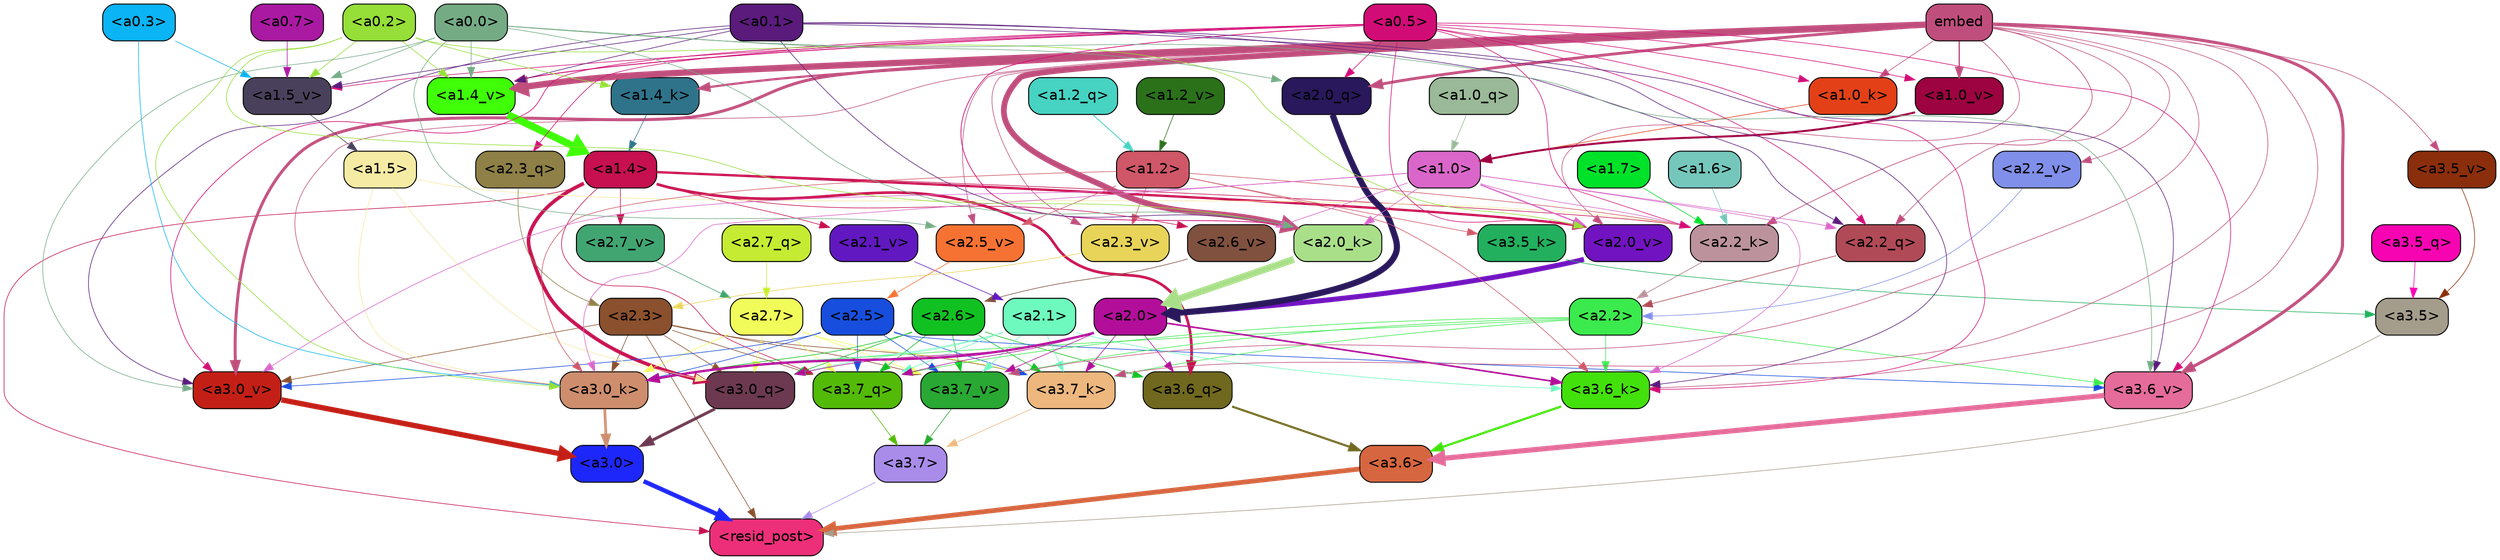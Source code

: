 strict digraph "" {
	graph [bgcolor=transparent,
		layout=dot,
		overlap=false,
		splines=true
	];
	"<a3.7>"	[color=black,
		fillcolor="#a98cea",
		fontname=Helvetica,
		shape=box,
		style="filled, rounded"];
	"<resid_post>"	[color=black,
		fillcolor="#ed2f79",
		fontname=Helvetica,
		shape=box,
		style="filled, rounded"];
	"<a3.7>" -> "<resid_post>"	[color="#a98cea",
		penwidth=0.6];
	"<a3.6>"	[color=black,
		fillcolor="#d6663f",
		fontname=Helvetica,
		shape=box,
		style="filled, rounded"];
	"<a3.6>" -> "<resid_post>"	[color="#d6663f",
		penwidth=4.6696330308914185];
	"<a3.5>"	[color=black,
		fillcolor="#a49d8b",
		fontname=Helvetica,
		shape=box,
		style="filled, rounded"];
	"<a3.5>" -> "<resid_post>"	[color="#a49d8b",
		penwidth=0.6];
	"<a3.0>"	[color=black,
		fillcolor="#1e27f9",
		fontname=Helvetica,
		shape=box,
		style="filled, rounded"];
	"<a3.0>" -> "<resid_post>"	[color="#1e27f9",
		penwidth=4.282557368278503];
	"<a2.3>"	[color=black,
		fillcolor="#8b502d",
		fontname=Helvetica,
		shape=box,
		style="filled, rounded"];
	"<a2.3>" -> "<resid_post>"	[color="#8b502d",
		penwidth=0.6];
	"<a3.7_q>"	[color=black,
		fillcolor="#53ba08",
		fontname=Helvetica,
		shape=box,
		style="filled, rounded"];
	"<a2.3>" -> "<a3.7_q>"	[color="#8b502d",
		penwidth=0.6];
	"<a3.0_q>"	[color=black,
		fillcolor="#6c3950",
		fontname=Helvetica,
		shape=box,
		style="filled, rounded"];
	"<a2.3>" -> "<a3.0_q>"	[color="#8b502d",
		penwidth=0.6];
	"<a3.7_k>"	[color=black,
		fillcolor="#edb77e",
		fontname=Helvetica,
		shape=box,
		style="filled, rounded"];
	"<a2.3>" -> "<a3.7_k>"	[color="#8b502d",
		penwidth=0.6];
	"<a3.0_k>"	[color=black,
		fillcolor="#ce8e6e",
		fontname=Helvetica,
		shape=box,
		style="filled, rounded"];
	"<a2.3>" -> "<a3.0_k>"	[color="#8b502d",
		penwidth=0.6];
	"<a3.7_v>"	[color=black,
		fillcolor="#29a833",
		fontname=Helvetica,
		shape=box,
		style="filled, rounded"];
	"<a2.3>" -> "<a3.7_v>"	[color="#8b502d",
		penwidth=0.6];
	"<a3.0_v>"	[color=black,
		fillcolor="#c41f16",
		fontname=Helvetica,
		shape=box,
		style="filled, rounded"];
	"<a2.3>" -> "<a3.0_v>"	[color="#8b502d",
		penwidth=0.6];
	"<a1.4>"	[color=black,
		fillcolor="#c6104f",
		fontname=Helvetica,
		shape=box,
		style="filled, rounded"];
	"<a1.4>" -> "<resid_post>"	[color="#c6104f",
		penwidth=0.6];
	"<a1.4>" -> "<a3.7_q>"	[color="#c6104f",
		penwidth=0.6];
	"<a3.6_q>"	[color=black,
		fillcolor="#70681e",
		fontname=Helvetica,
		shape=box,
		style="filled, rounded"];
	"<a1.4>" -> "<a3.6_q>"	[color="#c6104f",
		penwidth=2.6073555648326874];
	"<a1.4>" -> "<a3.0_q>"	[color="#c6104f",
		penwidth=3.4971605762839317];
	"<a2.2_k>"	[color=black,
		fillcolor="#bc939d",
		fontname=Helvetica,
		shape=box,
		style="filled, rounded"];
	"<a1.4>" -> "<a2.2_k>"	[color="#c6104f",
		penwidth=0.6];
	"<a2.7_v>"	[color=black,
		fillcolor="#41a572",
		fontname=Helvetica,
		shape=box,
		style="filled, rounded"];
	"<a1.4>" -> "<a2.7_v>"	[color="#c6104f",
		penwidth=0.6];
	"<a2.6_v>"	[color=black,
		fillcolor="#81513f",
		fontname=Helvetica,
		shape=box,
		style="filled, rounded"];
	"<a1.4>" -> "<a2.6_v>"	[color="#c6104f",
		penwidth=0.6];
	"<a2.1_v>"	[color=black,
		fillcolor="#6118c0",
		fontname=Helvetica,
		shape=box,
		style="filled, rounded"];
	"<a1.4>" -> "<a2.1_v>"	[color="#c6104f",
		penwidth=0.6];
	"<a2.0_v>"	[color=black,
		fillcolor="#7113c1",
		fontname=Helvetica,
		shape=box,
		style="filled, rounded"];
	"<a1.4>" -> "<a2.0_v>"	[color="#c6104f",
		penwidth=2.268670678138733];
	"<a3.7_q>" -> "<a3.7>"	[color="#53ba08",
		penwidth=0.6];
	"<a3.6_q>" -> "<a3.6>"	[color="#70681e",
		penwidth=2.03758105635643];
	"<a3.5_q>"	[color=black,
		fillcolor="#f704b2",
		fontname=Helvetica,
		shape=box,
		style="filled, rounded"];
	"<a3.5_q>" -> "<a3.5>"	[color="#f704b2",
		penwidth=0.6];
	"<a3.0_q>" -> "<a3.0>"	[color="#6c3950",
		penwidth=2.8638100624084473];
	"<a3.7_k>" -> "<a3.7>"	[color="#edb77e",
		penwidth=0.6];
	"<a3.6_k>"	[color=black,
		fillcolor="#43e10b",
		fontname=Helvetica,
		shape=box,
		style="filled, rounded"];
	"<a3.6_k>" -> "<a3.6>"	[color="#43e10b",
		penwidth=2.174198240041733];
	"<a3.5_k>"	[color=black,
		fillcolor="#22b05e",
		fontname=Helvetica,
		shape=box,
		style="filled, rounded"];
	"<a3.5_k>" -> "<a3.5>"	[color="#22b05e",
		penwidth=0.6];
	"<a3.0_k>" -> "<a3.0>"	[color="#ce8e6e",
		penwidth=2.6274144649505615];
	"<a3.7_v>" -> "<a3.7>"	[color="#29a833",
		penwidth=0.6];
	"<a3.6_v>"	[color=black,
		fillcolor="#e56c9a",
		fontname=Helvetica,
		shape=box,
		style="filled, rounded"];
	"<a3.6_v>" -> "<a3.6>"	[color="#e56c9a",
		penwidth=5.002329230308533];
	"<a3.5_v>"	[color=black,
		fillcolor="#8b2e0c",
		fontname=Helvetica,
		shape=box,
		style="filled, rounded"];
	"<a3.5_v>" -> "<a3.5>"	[color="#8b2e0c",
		penwidth=0.6];
	"<a3.0_v>" -> "<a3.0>"	[color="#c41f16",
		penwidth=5.188832879066467];
	"<a2.7>"	[color=black,
		fillcolor="#f1fc5a",
		fontname=Helvetica,
		shape=box,
		style="filled, rounded"];
	"<a2.7>" -> "<a3.7_q>"	[color="#f1fc5a",
		penwidth=0.6];
	"<a2.7>" -> "<a3.0_q>"	[color="#f1fc5a",
		penwidth=0.6];
	"<a2.7>" -> "<a3.7_k>"	[color="#f1fc5a",
		penwidth=0.6];
	"<a2.7>" -> "<a3.0_k>"	[color="#f1fc5a",
		penwidth=0.6];
	"<a2.7>" -> "<a3.7_v>"	[color="#f1fc5a",
		penwidth=0.6];
	"<a2.6>"	[color=black,
		fillcolor="#11c122",
		fontname=Helvetica,
		shape=box,
		style="filled, rounded"];
	"<a2.6>" -> "<a3.7_q>"	[color="#11c122",
		penwidth=0.6];
	"<a2.6>" -> "<a3.6_q>"	[color="#11c122",
		penwidth=0.6];
	"<a2.6>" -> "<a3.0_q>"	[color="#11c122",
		penwidth=0.6];
	"<a2.6>" -> "<a3.7_k>"	[color="#11c122",
		penwidth=0.6];
	"<a2.6>" -> "<a3.0_k>"	[color="#11c122",
		penwidth=0.6];
	"<a2.6>" -> "<a3.7_v>"	[color="#11c122",
		penwidth=0.6];
	"<a2.5>"	[color=black,
		fillcolor="#174edd",
		fontname=Helvetica,
		shape=box,
		style="filled, rounded"];
	"<a2.5>" -> "<a3.7_q>"	[color="#174edd",
		penwidth=0.6];
	"<a2.5>" -> "<a3.7_k>"	[color="#174edd",
		penwidth=0.6];
	"<a2.5>" -> "<a3.0_k>"	[color="#174edd",
		penwidth=0.6];
	"<a2.5>" -> "<a3.7_v>"	[color="#174edd",
		penwidth=0.6];
	"<a2.5>" -> "<a3.6_v>"	[color="#174edd",
		penwidth=0.6];
	"<a2.5>" -> "<a3.0_v>"	[color="#174edd",
		penwidth=0.6];
	"<a2.2>"	[color=black,
		fillcolor="#3bea4d",
		fontname=Helvetica,
		shape=box,
		style="filled, rounded"];
	"<a2.2>" -> "<a3.7_q>"	[color="#3bea4d",
		penwidth=0.6];
	"<a2.2>" -> "<a3.7_k>"	[color="#3bea4d",
		penwidth=0.6];
	"<a2.2>" -> "<a3.6_k>"	[color="#3bea4d",
		penwidth=0.6];
	"<a2.2>" -> "<a3.0_k>"	[color="#3bea4d",
		penwidth=0.6];
	"<a2.2>" -> "<a3.7_v>"	[color="#3bea4d",
		penwidth=0.6];
	"<a2.2>" -> "<a3.6_v>"	[color="#3bea4d",
		penwidth=0.6];
	"<a2.1>"	[color=black,
		fillcolor="#6efabe",
		fontname=Helvetica,
		shape=box,
		style="filled, rounded"];
	"<a2.1>" -> "<a3.7_q>"	[color="#6efabe",
		penwidth=0.6];
	"<a2.1>" -> "<a3.0_q>"	[color="#6efabe",
		penwidth=0.6];
	"<a2.1>" -> "<a3.7_k>"	[color="#6efabe",
		penwidth=0.6];
	"<a2.1>" -> "<a3.6_k>"	[color="#6efabe",
		penwidth=0.6];
	"<a2.1>" -> "<a3.0_k>"	[color="#6efabe",
		penwidth=0.6];
	"<a2.1>" -> "<a3.7_v>"	[color="#6efabe",
		penwidth=0.6];
	"<a2.0>"	[color=black,
		fillcolor="#b30e9a",
		fontname=Helvetica,
		shape=box,
		style="filled, rounded"];
	"<a2.0>" -> "<a3.7_q>"	[color="#b30e9a",
		penwidth=0.6];
	"<a2.0>" -> "<a3.6_q>"	[color="#b30e9a",
		penwidth=0.6];
	"<a2.0>" -> "<a3.0_q>"	[color="#b30e9a",
		penwidth=0.6];
	"<a2.0>" -> "<a3.7_k>"	[color="#b30e9a",
		penwidth=0.6];
	"<a2.0>" -> "<a3.6_k>"	[color="#b30e9a",
		penwidth=1.5568191409111023];
	"<a2.0>" -> "<a3.0_k>"	[color="#b30e9a",
		penwidth=2.270527422428131];
	"<a2.0>" -> "<a3.7_v>"	[color="#b30e9a",
		penwidth=0.6];
	"<a1.5>"	[color=black,
		fillcolor="#f6eba4",
		fontname=Helvetica,
		shape=box,
		style="filled, rounded"];
	"<a1.5>" -> "<a3.0_q>"	[color="#f6eba4",
		penwidth=0.6];
	"<a1.5>" -> "<a3.0_k>"	[color="#f6eba4",
		penwidth=0.6];
	"<a1.5>" -> "<a2.2_k>"	[color="#f6eba4",
		penwidth=0.6];
	embed	[color=black,
		fillcolor="#c04e7d",
		fontname=Helvetica,
		shape=box,
		style="filled, rounded"];
	embed -> "<a3.7_k>"	[color="#c04e7d",
		penwidth=0.6];
	embed -> "<a3.6_k>"	[color="#c04e7d",
		penwidth=0.6];
	embed -> "<a3.0_k>"	[color="#c04e7d",
		penwidth=0.6];
	embed -> "<a3.7_v>"	[color="#c04e7d",
		penwidth=0.6];
	embed -> "<a3.6_v>"	[color="#c04e7d",
		penwidth=2.9588699340820312];
	embed -> "<a3.5_v>"	[color="#c04e7d",
		penwidth=0.6];
	embed -> "<a3.0_v>"	[color="#c04e7d",
		penwidth=2.8686431646347046];
	"<a2.2_q>"	[color=black,
		fillcolor="#b14a57",
		fontname=Helvetica,
		shape=box,
		style="filled, rounded"];
	embed -> "<a2.2_q>"	[color="#c04e7d",
		penwidth=0.6];
	"<a2.0_q>"	[color=black,
		fillcolor="#29185b",
		fontname=Helvetica,
		shape=box,
		style="filled, rounded"];
	embed -> "<a2.0_q>"	[color="#c04e7d",
		penwidth=2.7617180347442627];
	embed -> "<a2.2_k>"	[color="#c04e7d",
		penwidth=0.67606520652771];
	"<a2.0_k>"	[color=black,
		fillcolor="#aadf8a",
		fontname=Helvetica,
		shape=box,
		style="filled, rounded"];
	embed -> "<a2.0_k>"	[color="#c04e7d",
		penwidth=5.615107178688049];
	"<a2.5_v>"	[color=black,
		fillcolor="#f67232",
		fontname=Helvetica,
		shape=box,
		style="filled, rounded"];
	embed -> "<a2.5_v>"	[color="#c04e7d",
		penwidth=0.6];
	"<a2.3_v>"	[color=black,
		fillcolor="#e8d458",
		fontname=Helvetica,
		shape=box,
		style="filled, rounded"];
	embed -> "<a2.3_v>"	[color="#c04e7d",
		penwidth=0.6];
	"<a2.2_v>"	[color=black,
		fillcolor="#808fe9",
		fontname=Helvetica,
		shape=box,
		style="filled, rounded"];
	embed -> "<a2.2_v>"	[color="#c04e7d",
		penwidth=0.6];
	embed -> "<a2.0_v>"	[color="#c04e7d",
		penwidth=0.6];
	"<a1.4_k>"	[color=black,
		fillcolor="#2f738b",
		fontname=Helvetica,
		shape=box,
		style="filled, rounded"];
	embed -> "<a1.4_k>"	[color="#c04e7d",
		penwidth=2.1468217372894287];
	"<a1.0_k>"	[color=black,
		fillcolor="#e34017",
		fontname=Helvetica,
		shape=box,
		style="filled, rounded"];
	embed -> "<a1.0_k>"	[color="#c04e7d",
		penwidth=0.6];
	"<a1.4_v>"	[color=black,
		fillcolor="#3ffe07",
		fontname=Helvetica,
		shape=box,
		style="filled, rounded"];
	embed -> "<a1.4_v>"	[color="#c04e7d",
		penwidth=6.189999580383301];
	"<a1.0_v>"	[color=black,
		fillcolor="#9c0340",
		fontname=Helvetica,
		shape=box,
		style="filled, rounded"];
	embed -> "<a1.0_v>"	[color="#c04e7d",
		penwidth=1.3123979568481445];
	"<a1.2>"	[color=black,
		fillcolor="#cf5767",
		fontname=Helvetica,
		shape=box,
		style="filled, rounded"];
	"<a1.2>" -> "<a3.6_k>"	[color="#cf5767",
		penwidth=0.6];
	"<a1.2>" -> "<a3.5_k>"	[color="#cf5767",
		penwidth=0.6];
	"<a1.2>" -> "<a3.0_k>"	[color="#cf5767",
		penwidth=0.6];
	"<a1.2>" -> "<a2.2_k>"	[color="#cf5767",
		penwidth=0.6];
	"<a1.2>" -> "<a2.5_v>"	[color="#cf5767",
		penwidth=0.6];
	"<a1.2>" -> "<a2.3_v>"	[color="#cf5767",
		penwidth=0.6];
	"<a1.0>"	[color=black,
		fillcolor="#da66ca",
		fontname=Helvetica,
		shape=box,
		style="filled, rounded"];
	"<a1.0>" -> "<a3.6_k>"	[color="#da66ca",
		penwidth=0.6];
	"<a1.0>" -> "<a3.0_k>"	[color="#da66ca",
		penwidth=0.6];
	"<a1.0>" -> "<a3.0_v>"	[color="#da66ca",
		penwidth=0.6];
	"<a1.0>" -> "<a2.2_q>"	[color="#da66ca",
		penwidth=0.6];
	"<a1.0>" -> "<a2.2_k>"	[color="#da66ca",
		penwidth=0.6];
	"<a1.0>" -> "<a2.0_k>"	[color="#da66ca",
		penwidth=0.6];
	"<a1.0>" -> "<a2.6_v>"	[color="#da66ca",
		penwidth=0.6];
	"<a1.0>" -> "<a2.0_v>"	[color="#da66ca",
		penwidth=1.27996826171875];
	"<a0.5>"	[color=black,
		fillcolor="#d20c76",
		fontname=Helvetica,
		shape=box,
		style="filled, rounded"];
	"<a0.5>" -> "<a3.6_k>"	[color="#d20c76",
		penwidth=0.6];
	"<a0.5>" -> "<a3.6_v>"	[color="#d20c76",
		penwidth=0.6];
	"<a0.5>" -> "<a3.0_v>"	[color="#d20c76",
		penwidth=0.6421224474906921];
	"<a2.3_q>"	[color=black,
		fillcolor="#8e8046",
		fontname=Helvetica,
		shape=box,
		style="filled, rounded"];
	"<a0.5>" -> "<a2.3_q>"	[color="#d20c76",
		penwidth=0.6];
	"<a0.5>" -> "<a2.2_q>"	[color="#d20c76",
		penwidth=0.6];
	"<a0.5>" -> "<a2.0_q>"	[color="#d20c76",
		penwidth=0.6];
	"<a0.5>" -> "<a2.2_k>"	[color="#d20c76",
		penwidth=0.6];
	"<a0.5>" -> "<a2.0_k>"	[color="#d20c76",
		penwidth=0.7151575088500977];
	"<a0.5>" -> "<a2.0_v>"	[color="#d20c76",
		penwidth=0.6];
	"<a0.5>" -> "<a1.0_k>"	[color="#d20c76",
		penwidth=0.6];
	"<a1.5_v>"	[color=black,
		fillcolor="#49415b",
		fontname=Helvetica,
		shape=box,
		style="filled, rounded"];
	"<a0.5>" -> "<a1.5_v>"	[color="#d20c76",
		penwidth=0.6];
	"<a0.5>" -> "<a1.4_v>"	[color="#d20c76",
		penwidth=0.8927993774414062];
	"<a0.5>" -> "<a1.0_v>"	[color="#d20c76",
		penwidth=0.6];
	"<a0.1>"	[color=black,
		fillcolor="#5a1b7c",
		fontname=Helvetica,
		shape=box,
		style="filled, rounded"];
	"<a0.1>" -> "<a3.6_k>"	[color="#5a1b7c",
		penwidth=0.6];
	"<a0.1>" -> "<a3.6_v>"	[color="#5a1b7c",
		penwidth=0.6];
	"<a0.1>" -> "<a3.0_v>"	[color="#5a1b7c",
		penwidth=0.6];
	"<a0.1>" -> "<a2.2_q>"	[color="#5a1b7c",
		penwidth=0.6];
	"<a0.1>" -> "<a2.0_k>"	[color="#5a1b7c",
		penwidth=0.6];
	"<a0.1>" -> "<a1.5_v>"	[color="#5a1b7c",
		penwidth=0.6];
	"<a0.1>" -> "<a1.4_v>"	[color="#5a1b7c",
		penwidth=0.6];
	"<a0.3>"	[color=black,
		fillcolor="#0bb4f4",
		fontname=Helvetica,
		shape=box,
		style="filled, rounded"];
	"<a0.3>" -> "<a3.0_k>"	[color="#0bb4f4",
		penwidth=0.6];
	"<a0.3>" -> "<a1.5_v>"	[color="#0bb4f4",
		penwidth=0.6];
	"<a0.2>"	[color=black,
		fillcolor="#95df38",
		fontname=Helvetica,
		shape=box,
		style="filled, rounded"];
	"<a0.2>" -> "<a3.0_k>"	[color="#95df38",
		penwidth=0.6];
	"<a0.2>" -> "<a2.0_k>"	[color="#95df38",
		penwidth=0.6];
	"<a0.2>" -> "<a2.0_v>"	[color="#95df38",
		penwidth=0.6];
	"<a0.2>" -> "<a1.4_k>"	[color="#95df38",
		penwidth=0.6];
	"<a0.2>" -> "<a1.5_v>"	[color="#95df38",
		penwidth=0.6];
	"<a0.2>" -> "<a1.4_v>"	[color="#95df38",
		penwidth=0.6];
	"<a0.0>"	[color=black,
		fillcolor="#74ab85",
		fontname=Helvetica,
		shape=box,
		style="filled, rounded"];
	"<a0.0>" -> "<a3.6_v>"	[color="#74ab85",
		penwidth=0.6];
	"<a0.0>" -> "<a3.0_v>"	[color="#74ab85",
		penwidth=0.6];
	"<a0.0>" -> "<a2.0_q>"	[color="#74ab85",
		penwidth=0.6];
	"<a0.0>" -> "<a2.0_k>"	[color="#74ab85",
		penwidth=0.6];
	"<a0.0>" -> "<a2.5_v>"	[color="#74ab85",
		penwidth=0.6];
	"<a0.0>" -> "<a1.5_v>"	[color="#74ab85",
		penwidth=0.6];
	"<a0.0>" -> "<a1.4_v>"	[color="#74ab85",
		penwidth=0.6];
	"<a2.7_q>"	[color=black,
		fillcolor="#c5ec32",
		fontname=Helvetica,
		shape=box,
		style="filled, rounded"];
	"<a2.7_q>" -> "<a2.7>"	[color="#c5ec32",
		penwidth=0.6];
	"<a2.3_q>" -> "<a2.3>"	[color="#8e8046",
		penwidth=0.6];
	"<a2.2_q>" -> "<a2.2>"	[color="#b14a57",
		penwidth=0.6340763568878174];
	"<a2.0_q>" -> "<a2.0>"	[color="#29185b",
		penwidth=6.0160088539123535];
	"<a2.2_k>" -> "<a2.2>"	[color="#bc939d",
		penwidth=0.7764816284179688];
	"<a2.0_k>" -> "<a2.0>"	[color="#aadf8a",
		penwidth=6.773025274276733];
	"<a2.7_v>" -> "<a2.7>"	[color="#41a572",
		penwidth=0.6];
	"<a2.6_v>" -> "<a2.6>"	[color="#81513f",
		penwidth=0.6];
	"<a2.5_v>" -> "<a2.5>"	[color="#f67232",
		penwidth=0.6];
	"<a2.3_v>" -> "<a2.3>"	[color="#e8d458",
		penwidth=0.6];
	"<a2.2_v>" -> "<a2.2>"	[color="#808fe9",
		penwidth=0.6];
	"<a2.1_v>" -> "<a2.1>"	[color="#6118c0",
		penwidth=0.6];
	"<a2.0_v>" -> "<a2.0>"	[color="#7113c1",
		penwidth=4.906715989112854];
	"<a1.7>"	[color=black,
		fillcolor="#00e129",
		fontname=Helvetica,
		shape=box,
		style="filled, rounded"];
	"<a1.7>" -> "<a2.2_k>"	[color="#00e129",
		penwidth=0.6];
	"<a1.6>"	[color=black,
		fillcolor="#75c7bc",
		fontname=Helvetica,
		shape=box,
		style="filled, rounded"];
	"<a1.6>" -> "<a2.2_k>"	[color="#75c7bc",
		penwidth=0.6];
	"<a1.2_q>"	[color=black,
		fillcolor="#46d3c2",
		fontname=Helvetica,
		shape=box,
		style="filled, rounded"];
	"<a1.2_q>" -> "<a1.2>"	[color="#46d3c2",
		penwidth=0.836545467376709];
	"<a1.0_q>"	[color=black,
		fillcolor="#9ab998",
		fontname=Helvetica,
		shape=box,
		style="filled, rounded"];
	"<a1.0_q>" -> "<a1.0>"	[color="#9ab998",
		penwidth=0.6];
	"<a1.4_k>" -> "<a1.4>"	[color="#2f738b",
		penwidth=0.6];
	"<a1.0_k>" -> "<a1.0>"	[color="#e34017",
		penwidth=0.6];
	"<a1.5_v>" -> "<a1.5>"	[color="#49415b",
		penwidth=0.6];
	"<a1.4_v>" -> "<a1.4>"	[color="#3ffe07",
		penwidth=7.093163728713989];
	"<a1.2_v>"	[color=black,
		fillcolor="#2a711a",
		fontname=Helvetica,
		shape=box,
		style="filled, rounded"];
	"<a1.2_v>" -> "<a1.2>"	[color="#2a711a",
		penwidth=0.6];
	"<a1.0_v>" -> "<a1.0>"	[color="#9c0340",
		penwidth=1.9666723012924194];
	"<a0.7>"	[color=black,
		fillcolor="#aa19a2",
		fontname=Helvetica,
		shape=box,
		style="filled, rounded"];
	"<a0.7>" -> "<a1.5_v>"	[color="#aa19a2",
		penwidth=0.6];
}
